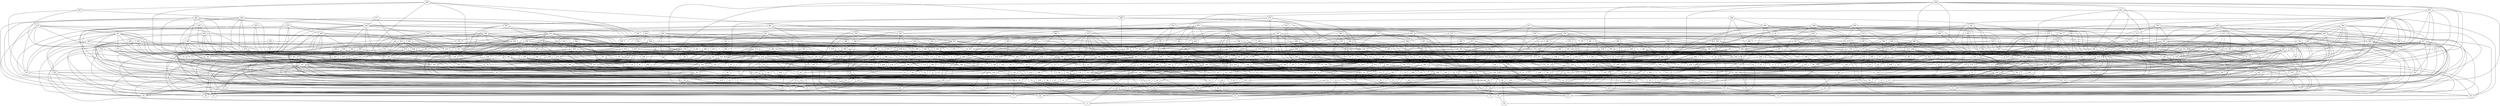 /* Created by igraph 0.7.0 */
graph {
  0;
  1;
  2;
  3;
  4;
  5;
  6;
  7;
  8;
  9;
  10;
  11;
  12;
  13;
  14;
  15;
  16;
  17;
  18;
  19;
  20;
  21;
  22;
  23;
  24;
  25;
  26;
  27;
  28;
  29;
  30;
  31;
  32;
  33;
  34;
  35;
  36;
  37;
  38;
  39;
  40;
  41;
  42;
  43;
  44;
  45;
  46;
  47;
  48;
  49;
  50;
  51;
  52;
  53;
  54;
  55;
  56;
  57;
  58;
  59;
  60;
  61;
  62;
  63;
  64;
  65;
  66;
  67;
  68;
  69;
  70;
  71;
  72;
  73;
  74;
  75;
  76;
  77;
  78;
  79;
  80;
  81;
  82;
  83;
  84;
  85;
  86;
  87;
  88;
  89;
  90;
  91;
  92;
  93;
  94;
  95;
  96;
  97;
  98;
  99;
  100;
  101;
  102;
  103;
  104;
  105;
  106;
  107;
  108;
  109;
  110;
  111;
  112;
  113;
  114;
  115;
  116;
  117;
  118;
  119;
  120;
  121;
  122;
  123;
  124;
  125;
  126;
  127;
  128;
  129;
  130;
  131;
  132;
  133;
  134;
  135;
  136;
  137;
  138;
  139;
  140;
  141;
  142;
  143;
  144;
  145;
  146;
  147;
  148;
  149;
  150;
  151;
  152;
  153;
  154;
  155;
  156;
  157;
  158;
  159;
  160;
  161;
  162;
  163;
  164;
  165;
  166;
  167;
  168;
  169;
  170;
  171;
  172;
  173;
  174;
  175;
  176;
  177;
  178;
  179;
  180;
  181;
  182;
  183;
  184;
  185;
  186;
  187;
  188;
  189;
  190;
  191;
  192;
  193;
  194;
  195;
  196;
  197;
  198;
  199;
  200;
  201;
  202;
  203;
  204;
  205;
  206;
  207;
  208;
  209;
  210;
  211;
  212;
  213;
  214;
  215;
  216;
  217;
  218;
  219;
  220;
  221;
  222;
  223;
  224;
  225;
  226;
  227;
  228;
  229;
  230;
  231;
  232;
  233;
  234;
  235;
  236;
  237;
  238;
  239;
  240;
  241;
  242;
  243;
  244;
  245;
  246;
  247;
  248;
  249;
  250;
  251;
  252;
  253;
  254;
  255;
  256;
  257;
  258;
  259;
  260;
  261;
  262;
  263;
  264;
  265;
  266;
  267;
  268;
  269;
  270;
  271;
  272;
  273;
  274;
  275;
  276;
  277;
  278;
  279;
  280;
  281;
  282;
  283;
  284;
  285;
  286;
  287;
  288;
  289;
  290;
  291;
  292;
  293;
  294;
  295;
  296;
  297;
  298;
  299;
  300;
  301;
  302;
  303;
  304;
  305;
  306;
  307;
  308;
  309;
  310;
  311;
  312;
  313;
  314;
  315;
  316;
  317;
  318;
  319;
  320;
  321;
  322;
  323;
  324;
  325;
  326;
  327;
  328;
  329;
  330;
  331;
  332;
  333;
  334;
  335;
  336;
  337;
  338;
  339;
  340;
  341;
  342;
  343;
  344;
  345;
  346;
  347;
  348;
  349;
  350;
  351;
  352;
  353;
  354;
  355;
  356;
  357;
  358;
  359;
  360;
  361;
  362;
  363;
  364;
  365;
  366;
  367;
  368;
  369;
  370;
  371;
  372;
  373;
  374;
  375;
  376;
  377;
  378;
  379;
  380;
  381;
  382;
  383;
  384;
  385;
  386;
  387;
  388;
  389;
  390;
  391;
  392;
  393;
  394;
  395;
  396;
  397;
  398;
  399;
  400;
  401;
  402;
  403;
  404;
  405;
  406;
  407;
  408;
  409;
  410;
  411;
  412;
  413;
  414;
  415;
  416;
  417;
  418;
  419;
  420;
  421;
  422;
  423;
  424;
  425;
  426;
  427;
  428;
  429;
  430;
  431;
  432;
  433;
  434;
  435;
  436;
  437;
  438;
  439;
  440;
  441;
  442;
  443;
  444;
  445;
  446;
  447;
  448;
  449;
  450;
  451;
  452;
  453;
  454;
  455;
  456;
  457;
  458;
  459;
  460;
  461;
  462;
  463;
  464;
  465;
  466;
  467;
  468;
  469;
  470;
  471;
  472;
  473;
  474;
  475;
  476;
  477;
  478;
  479;
  480;
  481;
  482;
  483;
  484;
  485;
  486;
  487;
  488;
  489;
  490;
  491;
  492;
  493;
  494;
  495;
  496;
  497;
  498;
  499;

  300 -- 0;
  365 -- 0;
  412 -- 0;
  434 -- 0;
  473 -- 0;
  132 -- 1;
  175 -- 1;
  12 -- 2;
  74 -- 2;
  78 -- 2;
  153 -- 2;
  191 -- 2;
  445 -- 2;
  212 -- 3;
  215 -- 3;
  219 -- 3;
  268 -- 3;
  413 -- 3;
  439 -- 3;
  348 -- 4;
  388 -- 4;
  33 -- 5;
  199 -- 5;
  208 -- 5;
  229 -- 5;
  333 -- 5;
  336 -- 5;
  205 -- 6;
  208 -- 6;
  251 -- 6;
  50 -- 7;
  157 -- 7;
  187 -- 7;
  299 -- 7;
  335 -- 7;
  341 -- 7;
  423 -- 7;
  424 -- 7;
  114 -- 8;
  131 -- 8;
  224 -- 8;
  266 -- 8;
  465 -- 8;
  62 -- 9;
  95 -- 9;
  102 -- 9;
  214 -- 9;
  270 -- 9;
  282 -- 9;
  36 -- 10;
  57 -- 10;
  86 -- 10;
  84 -- 11;
  156 -- 11;
  158 -- 11;
  26 -- 12;
  34 -- 12;
  167 -- 12;
  224 -- 12;
  241 -- 12;
  284 -- 12;
  326 -- 12;
  385 -- 12;
  408 -- 12;
  170 -- 13;
  176 -- 13;
  251 -- 13;
  307 -- 13;
  370 -- 13;
  439 -- 13;
  469 -- 13;
  150 -- 14;
  240 -- 14;
  291 -- 14;
  329 -- 14;
  458 -- 14;
  44 -- 15;
  148 -- 15;
  168 -- 15;
  190 -- 15;
  192 -- 15;
  219 -- 15;
  233 -- 15;
  332 -- 15;
  362 -- 15;
  53 -- 16;
  84 -- 16;
  166 -- 16;
  248 -- 16;
  314 -- 16;
  348 -- 16;
  465 -- 16;
  42 -- 17;
  61 -- 17;
  122 -- 17;
  128 -- 17;
  164 -- 17;
  221 -- 17;
  226 -- 17;
  296 -- 17;
  351 -- 17;
  484 -- 17;
  488 -- 17;
  310 -- 18;
  395 -- 18;
  433 -- 18;
  443 -- 18;
  46 -- 19;
  99 -- 19;
  120 -- 19;
  123 -- 19;
  124 -- 19;
  221 -- 19;
  297 -- 19;
  312 -- 19;
  354 -- 19;
  372 -- 19;
  65 -- 20;
  86 -- 20;
  125 -- 20;
  126 -- 20;
  143 -- 20;
  182 -- 20;
  193 -- 20;
  244 -- 20;
  390 -- 20;
  440 -- 20;
  109 -- 21;
  111 -- 21;
  128 -- 21;
  330 -- 21;
  411 -- 21;
  427 -- 21;
  230 -- 22;
  289 -- 22;
  378 -- 22;
  420 -- 22;
  437 -- 22;
  45 -- 23;
  132 -- 23;
  176 -- 23;
  223 -- 23;
  328 -- 23;
  381 -- 23;
  423 -- 23;
  493 -- 23;
  143 -- 24;
  147 -- 24;
  200 -- 24;
  213 -- 24;
  482 -- 24;
  495 -- 24;
  51 -- 25;
  76 -- 25;
  142 -- 25;
  212 -- 25;
  284 -- 25;
  330 -- 25;
  391 -- 25;
  458 -- 25;
  96 -- 26;
  384 -- 26;
  304 -- 27;
  308 -- 27;
  309 -- 27;
  322 -- 27;
  360 -- 27;
  485 -- 27;
  488 -- 27;
  119 -- 28;
  219 -- 28;
  247 -- 28;
  252 -- 28;
  257 -- 28;
  287 -- 28;
  397 -- 28;
  398 -- 28;
  70 -- 29;
  97 -- 29;
  173 -- 29;
  249 -- 29;
  376 -- 29;
  399 -- 29;
  459 -- 29;
  170 -- 30;
  217 -- 30;
  321 -- 30;
  433 -- 30;
  497 -- 30;
  96 -- 31;
  149 -- 31;
  238 -- 31;
  252 -- 31;
  373 -- 31;
  390 -- 31;
  444 -- 31;
  474 -- 31;
  436 -- 32;
  188 -- 33;
  234 -- 33;
  242 -- 33;
  284 -- 33;
  336 -- 33;
  459 -- 33;
  460 -- 33;
  484 -- 33;
  57 -- 34;
  71 -- 34;
  177 -- 34;
  191 -- 34;
  232 -- 34;
  131 -- 35;
  139 -- 35;
  143 -- 35;
  166 -- 35;
  51 -- 36;
  80 -- 36;
  119 -- 36;
  165 -- 36;
  400 -- 36;
  84 -- 37;
  440 -- 37;
  479 -- 37;
  131 -- 38;
  298 -- 38;
  199 -- 39;
  246 -- 39;
  324 -- 39;
  118 -- 40;
  134 -- 40;
  464 -- 40;
  477 -- 40;
  491 -- 40;
  184 -- 41;
  291 -- 41;
  329 -- 41;
  362 -- 41;
  44 -- 42;
  365 -- 42;
  438 -- 42;
  450 -- 42;
  484 -- 42;
  44 -- 43;
  180 -- 43;
  315 -- 43;
  343 -- 43;
  422 -- 43;
  429 -- 43;
  161 -- 44;
  277 -- 44;
  279 -- 44;
  331 -- 44;
  183 -- 45;
  259 -- 45;
  316 -- 45;
  322 -- 45;
  361 -- 45;
  378 -- 45;
  464 -- 45;
  130 -- 46;
  390 -- 46;
  440 -- 46;
  462 -- 46;
  206 -- 47;
  229 -- 47;
  239 -- 47;
  253 -- 47;
  339 -- 47;
  471 -- 47;
  428 -- 48;
  130 -- 49;
  194 -- 49;
  261 -- 49;
  475 -- 49;
  142 -- 50;
  167 -- 50;
  296 -- 50;
  358 -- 50;
  366 -- 50;
  74 -- 51;
  167 -- 51;
  215 -- 51;
  251 -- 51;
  260 -- 51;
  276 -- 51;
  277 -- 51;
  387 -- 51;
  481 -- 51;
  399 -- 52;
  483 -- 52;
  125 -- 53;
  180 -- 53;
  184 -- 53;
  309 -- 53;
  338 -- 53;
  386 -- 53;
  448 -- 53;
  92 -- 54;
  175 -- 54;
  404 -- 54;
  459 -- 54;
  488 -- 54;
  111 -- 55;
  299 -- 55;
  303 -- 55;
  478 -- 55;
  63 -- 56;
  135 -- 56;
  155 -- 56;
  165 -- 56;
  219 -- 56;
  225 -- 56;
  228 -- 56;
  304 -- 56;
  426 -- 56;
  428 -- 56;
  253 -- 57;
  342 -- 57;
  497 -- 57;
  65 -- 58;
  152 -- 58;
  159 -- 58;
  296 -- 58;
  324 -- 58;
  330 -- 58;
  390 -- 58;
  414 -- 58;
  99 -- 59;
  253 -- 59;
  272 -- 59;
  275 -- 59;
  439 -- 59;
  452 -- 59;
  485 -- 59;
  95 -- 60;
  238 -- 60;
  310 -- 60;
  320 -- 60;
  321 -- 60;
  98 -- 61;
  242 -- 61;
  383 -- 61;
  436 -- 61;
  475 -- 61;
  302 -- 62;
  369 -- 62;
  423 -- 62;
  435 -- 62;
  467 -- 62;
  125 -- 63;
  236 -- 63;
  295 -- 63;
  409 -- 63;
  429 -- 63;
  93 -- 64;
  135 -- 64;
  156 -- 64;
  197 -- 64;
  220 -- 64;
  103 -- 65;
  135 -- 65;
  190 -- 65;
  320 -- 65;
  324 -- 65;
  460 -- 65;
  487 -- 65;
  189 -- 66;
  350 -- 66;
  423 -- 66;
  430 -- 66;
  490 -- 66;
  100 -- 67;
  150 -- 67;
  286 -- 67;
  440 -- 67;
  232 -- 68;
  233 -- 68;
  345 -- 68;
  365 -- 68;
  402 -- 68;
  409 -- 68;
  449 -- 68;
  81 -- 69;
  142 -- 69;
  298 -- 69;
  451 -- 69;
  217 -- 70;
  304 -- 70;
  324 -- 70;
  397 -- 70;
  248 -- 71;
  84 -- 72;
  94 -- 72;
  99 -- 72;
  123 -- 72;
  206 -- 72;
  378 -- 73;
  462 -- 73;
  119 -- 74;
  213 -- 74;
  425 -- 74;
  117 -- 75;
  361 -- 75;
  185 -- 76;
  228 -- 76;
  406 -- 76;
  449 -- 76;
  113 -- 77;
  462 -- 77;
  167 -- 78;
  349 -- 78;
  385 -- 78;
  100 -- 79;
  134 -- 79;
  207 -- 79;
  342 -- 79;
  422 -- 79;
  138 -- 80;
  348 -- 80;
  460 -- 80;
  478 -- 80;
  498 -- 80;
  237 -- 81;
  88 -- 82;
  222 -- 82;
  225 -- 82;
  285 -- 82;
  378 -- 82;
  421 -- 82;
  435 -- 82;
  227 -- 83;
  365 -- 83;
  421 -- 83;
  442 -- 83;
  459 -- 83;
  461 -- 83;
  161 -- 84;
  238 -- 84;
  264 -- 84;
  385 -- 84;
  395 -- 84;
  427 -- 84;
  437 -- 84;
  426 -- 85;
  155 -- 86;
  162 -- 86;
  174 -- 86;
  176 -- 86;
  242 -- 86;
  244 -- 86;
  342 -- 86;
  363 -- 86;
  378 -- 86;
  454 -- 86;
  482 -- 86;
  488 -- 86;
  119 -- 87;
  163 -- 87;
  384 -- 87;
  403 -- 87;
  409 -- 87;
  443 -- 87;
  480 -- 87;
  488 -- 87;
  94 -- 88;
  179 -- 88;
  195 -- 88;
  214 -- 88;
  476 -- 88;
  285 -- 89;
  289 -- 89;
  375 -- 89;
  421 -- 89;
  102 -- 90;
  420 -- 90;
  436 -- 90;
  452 -- 90;
  177 -- 91;
  294 -- 91;
  385 -- 91;
  445 -- 91;
  319 -- 92;
  344 -- 92;
  405 -- 92;
  410 -- 92;
  126 -- 93;
  161 -- 93;
  179 -- 93;
  298 -- 93;
  262 -- 94;
  308 -- 94;
  397 -- 94;
  472 -- 94;
  117 -- 95;
  132 -- 95;
  421 -- 95;
  190 -- 96;
  225 -- 96;
  342 -- 96;
  394 -- 96;
  259 -- 97;
  298 -- 97;
  139 -- 98;
  210 -- 98;
  171 -- 99;
  237 -- 99;
  406 -- 99;
  430 -- 99;
  493 -- 99;
  200 -- 100;
  236 -- 100;
  237 -- 100;
  372 -- 100;
  380 -- 100;
  442 -- 100;
  345 -- 101;
  466 -- 101;
  137 -- 102;
  179 -- 102;
  249 -- 102;
  262 -- 102;
  280 -- 102;
  340 -- 102;
  373 -- 102;
  379 -- 102;
  122 -- 103;
  144 -- 103;
  190 -- 103;
  303 -- 103;
  336 -- 103;
  190 -- 104;
  317 -- 104;
  159 -- 105;
  352 -- 105;
  459 -- 105;
  182 -- 106;
  286 -- 106;
  303 -- 106;
  312 -- 106;
  437 -- 106;
  439 -- 107;
  477 -- 107;
  289 -- 108;
  318 -- 108;
  163 -- 109;
  284 -- 109;
  295 -- 109;
  353 -- 109;
  367 -- 109;
  425 -- 109;
  435 -- 109;
  207 -- 110;
  263 -- 110;
  167 -- 111;
  273 -- 111;
  390 -- 111;
  166 -- 112;
  268 -- 112;
  323 -- 112;
  388 -- 112;
  487 -- 112;
  141 -- 113;
  143 -- 113;
  201 -- 113;
  204 -- 113;
  362 -- 113;
  431 -- 113;
  237 -- 114;
  245 -- 114;
  343 -- 114;
  350 -- 114;
  458 -- 114;
  273 -- 115;
  485 -- 115;
  121 -- 116;
  270 -- 116;
  318 -- 116;
  357 -- 116;
  412 -- 116;
  244 -- 117;
  305 -- 117;
  311 -- 117;
  437 -- 117;
  481 -- 117;
  482 -- 117;
  132 -- 118;
  147 -- 118;
  167 -- 118;
  170 -- 118;
  193 -- 118;
  266 -- 118;
  294 -- 118;
  314 -- 118;
  401 -- 118;
  446 -- 118;
  193 -- 119;
  226 -- 119;
  280 -- 119;
  307 -- 119;
  388 -- 119;
  401 -- 119;
  497 -- 119;
  242 -- 120;
  273 -- 120;
  343 -- 120;
  413 -- 120;
  417 -- 120;
  498 -- 120;
  145 -- 121;
  239 -- 121;
  311 -- 121;
  473 -- 121;
  311 -- 122;
  467 -- 122;
  183 -- 123;
  326 -- 123;
  334 -- 123;
  357 -- 123;
  462 -- 123;
  136 -- 124;
  271 -- 124;
  466 -- 124;
  497 -- 124;
  148 -- 125;
  384 -- 125;
  406 -- 125;
  373 -- 126;
  153 -- 127;
  224 -- 127;
  385 -- 127;
  427 -- 127;
  242 -- 128;
  373 -- 128;
  454 -- 128;
  485 -- 128;
  144 -- 129;
  149 -- 129;
  170 -- 129;
  372 -- 129;
  160 -- 130;
  287 -- 130;
  298 -- 130;
  357 -- 130;
  361 -- 130;
  417 -- 130;
  153 -- 131;
  188 -- 131;
  337 -- 131;
  355 -- 131;
  382 -- 131;
  385 -- 132;
  473 -- 132;
  483 -- 132;
  314 -- 133;
  321 -- 133;
  341 -- 133;
  382 -- 133;
  426 -- 133;
  203 -- 134;
  307 -- 134;
  368 -- 134;
  435 -- 134;
  347 -- 135;
  439 -- 135;
  468 -- 135;
  146 -- 136;
  233 -- 136;
  337 -- 136;
  401 -- 136;
  469 -- 136;
  261 -- 137;
  265 -- 137;
  338 -- 137;
  385 -- 137;
  393 -- 137;
  205 -- 138;
  412 -- 138;
  317 -- 139;
  363 -- 139;
  274 -- 140;
  400 -- 140;
  417 -- 140;
  441 -- 140;
  484 -- 140;
  344 -- 142;
  368 -- 142;
  398 -- 142;
  472 -- 142;
  204 -- 143;
  148 -- 144;
  327 -- 144;
  342 -- 144;
  439 -- 144;
  188 -- 145;
  240 -- 145;
  293 -- 145;
  310 -- 145;
  426 -- 145;
  449 -- 145;
  462 -- 145;
  485 -- 145;
  172 -- 146;
  177 -- 146;
  199 -- 147;
  243 -- 147;
  266 -- 147;
  283 -- 147;
  302 -- 147;
  321 -- 147;
  206 -- 148;
  317 -- 148;
  375 -- 149;
  216 -- 150;
  324 -- 150;
  457 -- 150;
  485 -- 150;
  203 -- 151;
  263 -- 151;
  322 -- 151;
  328 -- 151;
  458 -- 151;
  497 -- 151;
  198 -- 152;
  336 -- 152;
  478 -- 152;
  311 -- 153;
  329 -- 153;
  392 -- 153;
  397 -- 153;
  402 -- 153;
  426 -- 153;
  455 -- 153;
  168 -- 154;
  327 -- 154;
  404 -- 154;
  425 -- 154;
  178 -- 155;
  206 -- 155;
  208 -- 155;
  238 -- 155;
  342 -- 155;
  383 -- 155;
  396 -- 155;
  462 -- 155;
  181 -- 156;
  310 -- 156;
  196 -- 157;
  223 -- 157;
  318 -- 157;
  476 -- 157;
  189 -- 158;
  207 -- 158;
  218 -- 158;
  358 -- 158;
  351 -- 159;
  378 -- 159;
  402 -- 159;
  406 -- 159;
  455 -- 159;
  265 -- 160;
  330 -- 160;
  449 -- 160;
  172 -- 161;
  254 -- 161;
  280 -- 161;
  298 -- 161;
  402 -- 161;
  471 -- 161;
  439 -- 162;
  485 -- 162;
  237 -- 163;
  310 -- 163;
  393 -- 163;
  458 -- 163;
  485 -- 163;
  492 -- 163;
  346 -- 164;
  384 -- 164;
  484 -- 164;
  207 -- 165;
  232 -- 165;
  247 -- 165;
  304 -- 165;
  344 -- 165;
  427 -- 165;
  273 -- 166;
  279 -- 166;
  406 -- 166;
  499 -- 166;
  206 -- 167;
  388 -- 167;
  468 -- 167;
  288 -- 168;
  318 -- 168;
  253 -- 169;
  330 -- 169;
  425 -- 169;
  198 -- 170;
  208 -- 170;
  220 -- 170;
  291 -- 170;
  294 -- 170;
  338 -- 170;
  340 -- 170;
  353 -- 170;
  417 -- 170;
  460 -- 170;
  190 -- 171;
  250 -- 171;
  258 -- 171;
  313 -- 171;
  388 -- 171;
  410 -- 171;
  459 -- 171;
  182 -- 172;
  215 -- 172;
  336 -- 172;
  377 -- 172;
  490 -- 172;
  243 -- 173;
  270 -- 173;
  366 -- 173;
  374 -- 173;
  461 -- 173;
  288 -- 174;
  350 -- 174;
  370 -- 174;
  455 -- 174;
  275 -- 175;
  440 -- 176;
  462 -- 176;
  476 -- 176;
  284 -- 177;
  288 -- 177;
  355 -- 177;
  438 -- 177;
  452 -- 177;
  464 -- 177;
  238 -- 178;
  279 -- 178;
  343 -- 178;
  410 -- 178;
  196 -- 179;
  425 -- 179;
  448 -- 179;
  476 -- 179;
  230 -- 180;
  320 -- 180;
  353 -- 180;
  386 -- 180;
  334 -- 181;
  235 -- 182;
  401 -- 182;
  459 -- 182;
  462 -- 182;
  184 -- 183;
  320 -- 183;
  405 -- 183;
  452 -- 183;
  485 -- 183;
  461 -- 184;
  480 -- 184;
  366 -- 185;
  415 -- 185;
  419 -- 185;
  190 -- 186;
  212 -- 186;
  249 -- 186;
  329 -- 186;
  192 -- 187;
  224 -- 187;
  300 -- 187;
  346 -- 187;
  370 -- 187;
  379 -- 187;
  409 -- 187;
  476 -- 188;
  494 -- 188;
  206 -- 189;
  248 -- 189;
  296 -- 189;
  193 -- 190;
  403 -- 190;
  449 -- 190;
  481 -- 190;
  491 -- 190;
  272 -- 191;
  284 -- 191;
  295 -- 191;
  432 -- 191;
  268 -- 192;
  275 -- 192;
  299 -- 192;
  410 -- 192;
  441 -- 192;
  220 -- 193;
  281 -- 193;
  326 -- 193;
  352 -- 193;
  355 -- 193;
  357 -- 193;
  399 -- 193;
  436 -- 193;
  459 -- 193;
  240 -- 194;
  272 -- 194;
  322 -- 194;
  201 -- 195;
  223 -- 195;
  249 -- 195;
  288 -- 195;
  305 -- 195;
  380 -- 195;
  234 -- 196;
  266 -- 196;
  288 -- 196;
  433 -- 196;
  455 -- 196;
  497 -- 196;
  252 -- 197;
  309 -- 197;
  430 -- 197;
  442 -- 197;
  461 -- 197;
  259 -- 198;
  367 -- 198;
  384 -- 198;
  289 -- 199;
  275 -- 200;
  237 -- 201;
  262 -- 201;
  392 -- 201;
  408 -- 201;
  454 -- 201;
  459 -- 201;
  480 -- 201;
  222 -- 202;
  241 -- 202;
  349 -- 202;
  374 -- 202;
  250 -- 203;
  445 -- 203;
  452 -- 203;
  490 -- 203;
  414 -- 204;
  437 -- 204;
  235 -- 205;
  275 -- 205;
  347 -- 205;
  431 -- 205;
  234 -- 206;
  295 -- 206;
  296 -- 206;
  437 -- 206;
  442 -- 206;
  224 -- 207;
  242 -- 207;
  476 -- 207;
  236 -- 208;
  239 -- 208;
  260 -- 208;
  451 -- 208;
  233 -- 209;
  347 -- 209;
  240 -- 210;
  294 -- 210;
  344 -- 210;
  411 -- 210;
  426 -- 210;
  445 -- 210;
  453 -- 210;
  264 -- 211;
  309 -- 211;
  376 -- 212;
  381 -- 212;
  433 -- 212;
  498 -- 212;
  339 -- 213;
  454 -- 213;
  296 -- 214;
  361 -- 214;
  395 -- 214;
  469 -- 214;
  383 -- 215;
  494 -- 215;
  392 -- 216;
  417 -- 216;
  423 -- 216;
  428 -- 216;
  464 -- 216;
  487 -- 217;
  296 -- 218;
  358 -- 218;
  469 -- 218;
  479 -- 218;
  485 -- 218;
  495 -- 218;
  260 -- 219;
  261 -- 219;
  310 -- 219;
  481 -- 219;
  488 -- 219;
  453 -- 220;
  342 -- 221;
  235 -- 222;
  252 -- 222;
  448 -- 222;
  465 -- 222;
  233 -- 223;
  420 -- 223;
  464 -- 223;
  389 -- 224;
  442 -- 224;
  450 -- 224;
  496 -- 224;
  369 -- 225;
  397 -- 225;
  427 -- 225;
  240 -- 226;
  370 -- 226;
  393 -- 226;
  403 -- 226;
  453 -- 226;
  483 -- 226;
  291 -- 227;
  314 -- 227;
  317 -- 227;
  363 -- 227;
  366 -- 227;
  446 -- 227;
  487 -- 227;
  370 -- 228;
  438 -- 228;
  449 -- 228;
  230 -- 229;
  461 -- 229;
  352 -- 230;
  421 -- 230;
  439 -- 230;
  456 -- 230;
  498 -- 230;
  240 -- 231;
  370 -- 231;
  495 -- 231;
  251 -- 232;
  270 -- 232;
  450 -- 232;
  266 -- 233;
  313 -- 233;
  329 -- 233;
  319 -- 234;
  353 -- 234;
  371 -- 234;
  394 -- 234;
  463 -- 234;
  496 -- 234;
  304 -- 235;
  308 -- 235;
  436 -- 235;
  496 -- 235;
  289 -- 237;
  290 -- 237;
  344 -- 237;
  351 -- 237;
  299 -- 238;
  310 -- 238;
  470 -- 238;
  472 -- 238;
  292 -- 240;
  364 -- 240;
  401 -- 240;
  258 -- 241;
  421 -- 241;
  243 -- 242;
  325 -- 242;
  384 -- 242;
  260 -- 243;
  304 -- 243;
  463 -- 243;
  268 -- 244;
  303 -- 244;
  305 -- 244;
  325 -- 244;
  363 -- 244;
  399 -- 244;
  438 -- 244;
  482 -- 244;
  331 -- 245;
  391 -- 245;
  429 -- 245;
  469 -- 245;
  472 -- 245;
  350 -- 246;
  363 -- 246;
  376 -- 246;
  388 -- 246;
  410 -- 246;
  424 -- 246;
  449 -- 246;
  479 -- 246;
  249 -- 247;
  299 -- 247;
  328 -- 247;
  495 -- 247;
  297 -- 248;
  318 -- 248;
  384 -- 248;
  408 -- 248;
  256 -- 249;
  308 -- 249;
  367 -- 249;
  381 -- 249;
  468 -- 249;
  253 -- 250;
  263 -- 250;
  268 -- 250;
  274 -- 250;
  292 -- 250;
  348 -- 250;
  371 -- 250;
  305 -- 251;
  429 -- 251;
  448 -- 251;
  475 -- 251;
  271 -- 252;
  352 -- 253;
  413 -- 253;
  422 -- 253;
  427 -- 253;
  286 -- 255;
  288 -- 255;
  453 -- 255;
  489 -- 255;
  492 -- 255;
  271 -- 256;
  352 -- 256;
  365 -- 256;
  462 -- 256;
  382 -- 257;
  392 -- 257;
  375 -- 258;
  443 -- 258;
  446 -- 258;
  407 -- 259;
  353 -- 260;
  388 -- 260;
  453 -- 260;
  363 -- 261;
  405 -- 262;
  344 -- 263;
  394 -- 263;
  409 -- 263;
  276 -- 264;
  299 -- 264;
  334 -- 264;
  298 -- 265;
  385 -- 265;
  457 -- 265;
  358 -- 266;
  417 -- 266;
  426 -- 266;
  431 -- 266;
  468 -- 267;
  471 -- 267;
  299 -- 268;
  306 -- 268;
  381 -- 268;
  390 -- 268;
  424 -- 268;
  436 -- 268;
  478 -- 268;
  329 -- 269;
  352 -- 269;
  402 -- 269;
  327 -- 270;
  374 -- 270;
  331 -- 271;
  400 -- 271;
  447 -- 271;
  466 -- 271;
  475 -- 271;
  497 -- 271;
  399 -- 273;
  426 -- 273;
  448 -- 273;
  390 -- 274;
  392 -- 274;
  419 -- 275;
  475 -- 275;
  339 -- 276;
  449 -- 276;
  455 -- 276;
  284 -- 277;
  309 -- 277;
  498 -- 277;
  346 -- 278;
  366 -- 279;
  437 -- 279;
  436 -- 280;
  498 -- 280;
  354 -- 281;
  401 -- 281;
  434 -- 281;
  422 -- 282;
  440 -- 282;
  481 -- 282;
  307 -- 283;
  363 -- 283;
  472 -- 283;
  294 -- 284;
  297 -- 284;
  349 -- 284;
  353 -- 284;
  361 -- 284;
  374 -- 284;
  376 -- 284;
  424 -- 284;
  350 -- 285;
  300 -- 286;
  348 -- 286;
  435 -- 286;
  460 -- 286;
  313 -- 287;
  378 -- 287;
  475 -- 287;
  356 -- 288;
  479 -- 288;
  444 -- 289;
  476 -- 289;
  313 -- 290;
  323 -- 290;
  332 -- 290;
  348 -- 291;
  364 -- 291;
  385 -- 291;
  454 -- 291;
  483 -- 291;
  489 -- 291;
  476 -- 292;
  327 -- 294;
  456 -- 294;
  465 -- 294;
  499 -- 294;
  323 -- 295;
  346 -- 295;
  480 -- 295;
  440 -- 296;
  416 -- 297;
  420 -- 297;
  488 -- 297;
  408 -- 298;
  459 -- 298;
  498 -- 298;
  363 -- 299;
  301 -- 300;
  326 -- 300;
  433 -- 300;
  324 -- 301;
  426 -- 301;
  453 -- 301;
  486 -- 301;
  497 -- 301;
  316 -- 302;
  418 -- 302;
  425 -- 302;
  420 -- 303;
  461 -- 303;
  466 -- 303;
  397 -- 304;
  341 -- 305;
  399 -- 305;
  444 -- 305;
  449 -- 305;
  402 -- 306;
  416 -- 306;
  488 -- 306;
  379 -- 307;
  452 -- 307;
  377 -- 308;
  473 -- 308;
  349 -- 309;
  394 -- 310;
  457 -- 310;
  403 -- 311;
  315 -- 312;
  343 -- 312;
  384 -- 312;
  315 -- 313;
  441 -- 314;
  443 -- 314;
  399 -- 315;
  471 -- 315;
  334 -- 316;
  335 -- 316;
  348 -- 316;
  396 -- 316;
  406 -- 316;
  417 -- 316;
  491 -- 316;
  375 -- 317;
  338 -- 318;
  342 -- 318;
  354 -- 318;
  341 -- 319;
  347 -- 319;
  481 -- 319;
  489 -- 319;
  404 -- 322;
  494 -- 322;
  456 -- 324;
  499 -- 324;
  373 -- 325;
  398 -- 325;
  425 -- 326;
  438 -- 326;
  448 -- 326;
  456 -- 326;
  434 -- 327;
  335 -- 328;
  389 -- 328;
  432 -- 328;
  393 -- 329;
  332 -- 331;
  402 -- 331;
  409 -- 331;
  413 -- 331;
  415 -- 332;
  445 -- 332;
  383 -- 334;
  446 -- 334;
  344 -- 335;
  404 -- 336;
  475 -- 336;
  488 -- 336;
  436 -- 338;
  498 -- 338;
  436 -- 339;
  498 -- 339;
  388 -- 340;
  486 -- 340;
  414 -- 341;
  466 -- 341;
  387 -- 343;
  427 -- 345;
  474 -- 345;
  491 -- 346;
  430 -- 347;
  468 -- 347;
  371 -- 348;
  404 -- 348;
  415 -- 348;
  427 -- 348;
  363 -- 350;
  369 -- 350;
  430 -- 350;
  488 -- 350;
  409 -- 351;
  432 -- 351;
  490 -- 351;
  389 -- 352;
  493 -- 352;
  495 -- 352;
  451 -- 353;
  390 -- 354;
  458 -- 354;
  476 -- 354;
  495 -- 354;
  361 -- 355;
  369 -- 355;
  376 -- 355;
  386 -- 355;
  495 -- 355;
  433 -- 356;
  445 -- 356;
  446 -- 356;
  378 -- 357;
  361 -- 358;
  412 -- 358;
  415 -- 358;
  418 -- 358;
  440 -- 359;
  451 -- 359;
  407 -- 360;
  443 -- 360;
  463 -- 361;
  464 -- 361;
  497 -- 361;
  409 -- 362;
  427 -- 362;
  431 -- 362;
  367 -- 363;
  471 -- 364;
  391 -- 365;
  425 -- 365;
  445 -- 365;
  387 -- 366;
  491 -- 366;
  437 -- 368;
  459 -- 368;
  486 -- 368;
  397 -- 369;
  417 -- 372;
  489 -- 372;
  398 -- 373;
  435 -- 374;
  451 -- 374;
  464 -- 374;
  395 -- 375;
  413 -- 375;
  422 -- 375;
  481 -- 375;
  380 -- 376;
  383 -- 376;
  443 -- 376;
  474 -- 376;
  491 -- 376;
  429 -- 377;
  466 -- 377;
  394 -- 378;
  491 -- 378;
  397 -- 379;
  459 -- 380;
  476 -- 381;
  397 -- 382;
  494 -- 382;
  446 -- 383;
  478 -- 383;
  441 -- 384;
  389 -- 385;
  470 -- 385;
  473 -- 385;
  406 -- 386;
  494 -- 386;
  439 -- 387;
  464 -- 387;
  484 -- 388;
  421 -- 390;
  485 -- 390;
  405 -- 391;
  414 -- 391;
  458 -- 394;
  416 -- 395;
  435 -- 397;
  406 -- 400;
  424 -- 401;
  449 -- 403;
  457 -- 403;
  409 -- 405;
  423 -- 409;
  415 -- 411;
  416 -- 413;
  491 -- 413;
  470 -- 414;
  440 -- 415;
  495 -- 416;
  424 -- 418;
  454 -- 418;
  462 -- 422;
  488 -- 424;
  491 -- 424;
  458 -- 425;
  473 -- 425;
  487 -- 427;
  484 -- 431;
  470 -- 432;
  486 -- 432;
  488 -- 432;
  446 -- 434;
  475 -- 437;
  499 -- 438;
  462 -- 439;
  481 -- 439;
  464 -- 440;
  477 -- 440;
  484 -- 440;
  489 -- 440;
  470 -- 441;
  479 -- 441;
  447 -- 442;
  456 -- 442;
  475 -- 443;
  447 -- 444;
  483 -- 445;
  492 -- 445;
  490 -- 446;
  466 -- 449;
  451 -- 450;
  452 -- 450;
  482 -- 450;
  483 -- 455;
  492 -- 458;
  491 -- 459;
  483 -- 463;
  467 -- 464;
  485 -- 466;
  468 -- 467;
  477 -- 472;
  487 -- 485;
  494 -- 485;
  498 -- 487;
}
